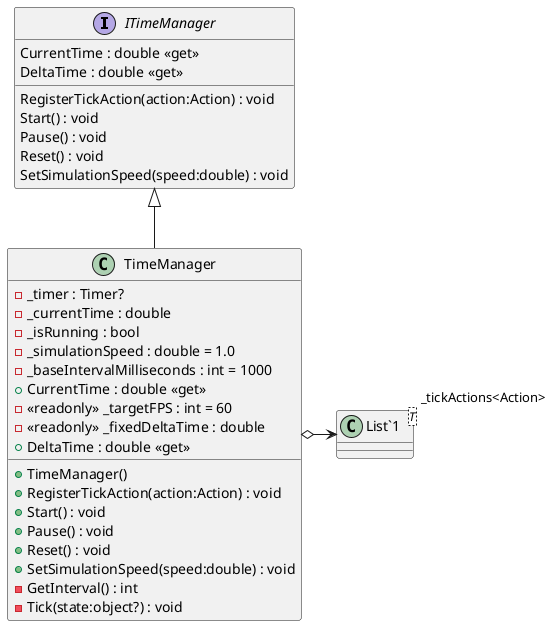 @startuml
interface ITimeManager {
    CurrentTime : double <<get>>
    DeltaTime : double <<get>>
    RegisterTickAction(action:Action) : void
    Start() : void
    Pause() : void
    Reset() : void
    SetSimulationSpeed(speed:double) : void
}
class TimeManager {
    - _timer : Timer?
    - _currentTime : double
    - _isRunning : bool
    - _simulationSpeed : double = 1.0
    - _baseIntervalMilliseconds : int = 1000
    + CurrentTime : double <<get>>
    - <<readonly>> _targetFPS : int = 60
    - <<readonly>> _fixedDeltaTime : double
    + DeltaTime : double <<get>>
    + TimeManager()
    + RegisterTickAction(action:Action) : void
    + Start() : void
    + Pause() : void
    + Reset() : void
    + SetSimulationSpeed(speed:double) : void
    - GetInterval() : int
    - Tick(state:object?) : void
}
class "List`1"<T> {
}
ITimeManager <|-- TimeManager
TimeManager o-> "_tickActions<Action>" "List`1"
@enduml
